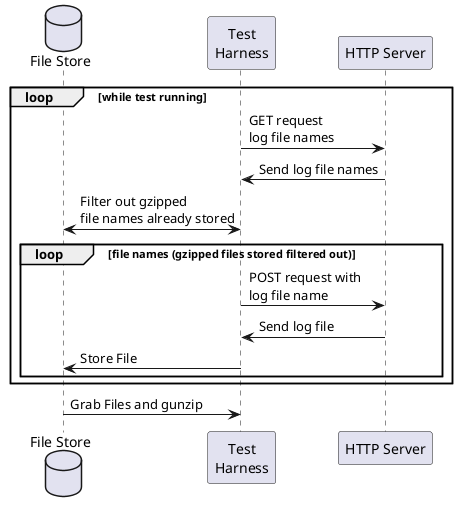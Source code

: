@startuml
database FileStore as "File Store"
participant Client as "Test\nHarness"
participant HTTP as "HTTP Server"
loop while test running
    Client -> HTTP : GET request\nlog file names
    HTTP -> Client : Send log file names
    Client <-> FileStore : Filter out gzipped\nfile names already stored
    loop file names (gzipped files stored filtered out)
        Client -> HTTP : POST request with\nlog file name
        HTTP -> Client : Send log file
        Client -> FileStore : Store File
    end 
end
FileStore -> Client : Grab Files and gunzip
@enduml